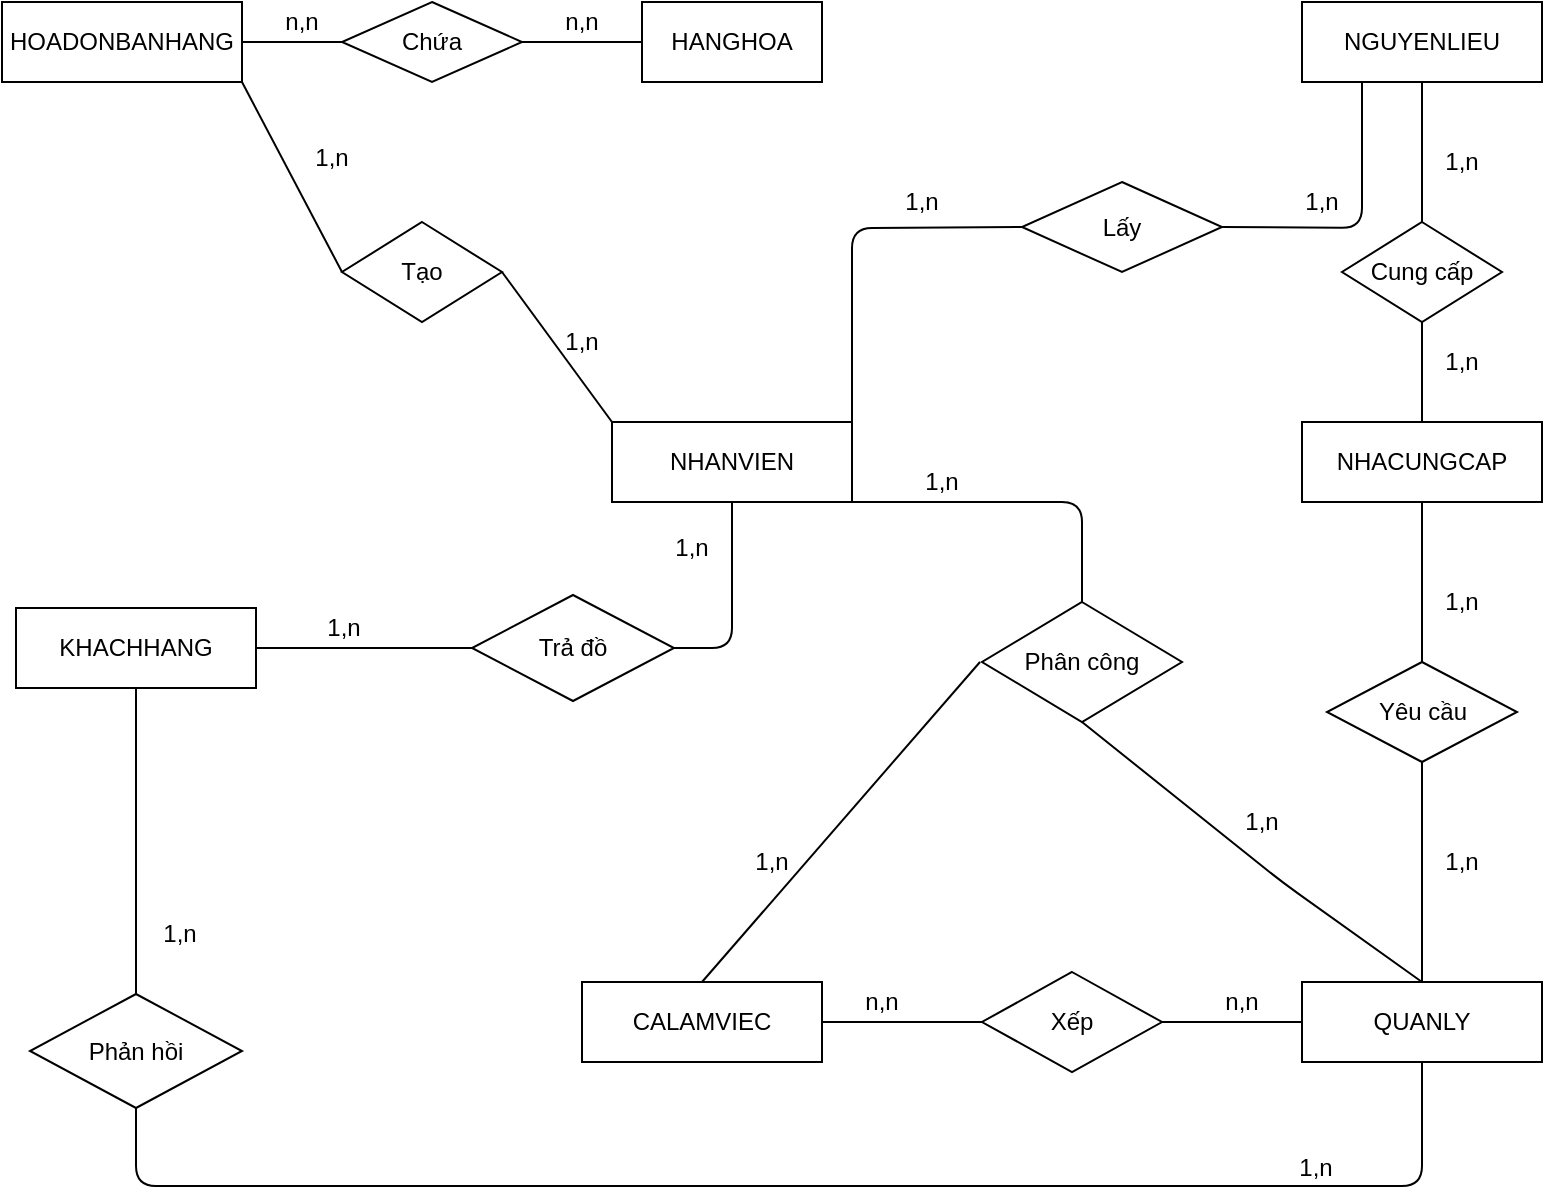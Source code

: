 <mxfile version="14.1.3" type="github">
  <diagram id="_luvdSTD__BYO-KGzidT" name="Page-1">
    <mxGraphModel dx="1186" dy="1045" grid="0" gridSize="10" guides="1" tooltips="1" connect="1" arrows="1" fold="1" page="0" pageScale="1" pageWidth="827" pageHeight="1169" math="0" shadow="0">
      <root>
        <mxCell id="0" />
        <mxCell id="1" parent="0" />
        <mxCell id="zBJNnqJArTvOOcfaqeSt-1" value="NHANVIEN" style="rounded=0;whiteSpace=wrap;html=1;" parent="1" vertex="1">
          <mxGeometry x="315" y="-120" width="120" height="40" as="geometry" />
        </mxCell>
        <mxCell id="zBJNnqJArTvOOcfaqeSt-3" value="HOADONBANHANG" style="rounded=0;whiteSpace=wrap;html=1;" parent="1" vertex="1">
          <mxGeometry x="10" y="-330" width="120" height="40" as="geometry" />
        </mxCell>
        <mxCell id="zBJNnqJArTvOOcfaqeSt-4" value="KHACHHANG" style="rounded=0;whiteSpace=wrap;html=1;" parent="1" vertex="1">
          <mxGeometry x="17" y="-27" width="120" height="40" as="geometry" />
        </mxCell>
        <mxCell id="zBJNnqJArTvOOcfaqeSt-6" value="CALAMVIEC" style="rounded=0;whiteSpace=wrap;html=1;" parent="1" vertex="1">
          <mxGeometry x="300" y="160" width="120" height="40" as="geometry" />
        </mxCell>
        <mxCell id="zBJNnqJArTvOOcfaqeSt-7" value="NHACUNGCAP" style="rounded=0;whiteSpace=wrap;html=1;" parent="1" vertex="1">
          <mxGeometry x="660" y="-120" width="120" height="40" as="geometry" />
        </mxCell>
        <mxCell id="zBJNnqJArTvOOcfaqeSt-9" value="HANGHOA" style="rounded=0;whiteSpace=wrap;html=1;" parent="1" vertex="1">
          <mxGeometry x="330" y="-330" width="90" height="40" as="geometry" />
        </mxCell>
        <mxCell id="zBJNnqJArTvOOcfaqeSt-11" value="Chứa" style="rhombus;whiteSpace=wrap;html=1;" parent="1" vertex="1">
          <mxGeometry x="180" y="-330" width="90" height="40" as="geometry" />
        </mxCell>
        <mxCell id="zBJNnqJArTvOOcfaqeSt-13" value="" style="endArrow=none;html=1;exitX=1;exitY=0.5;exitDx=0;exitDy=0;entryX=0;entryY=0.5;entryDx=0;entryDy=0;" parent="1" source="zBJNnqJArTvOOcfaqeSt-11" target="zBJNnqJArTvOOcfaqeSt-9" edge="1">
          <mxGeometry width="50" height="50" relative="1" as="geometry">
            <mxPoint x="240" y="-141" as="sourcePoint" />
            <mxPoint x="290" y="-191" as="targetPoint" />
          </mxGeometry>
        </mxCell>
        <mxCell id="zBJNnqJArTvOOcfaqeSt-14" value="" style="endArrow=none;html=1;exitX=1;exitY=0.5;exitDx=0;exitDy=0;" parent="1" source="zBJNnqJArTvOOcfaqeSt-3" target="zBJNnqJArTvOOcfaqeSt-11" edge="1">
          <mxGeometry width="50" height="50" relative="1" as="geometry">
            <mxPoint x="280" y="-130" as="sourcePoint" />
            <mxPoint x="330" y="-180" as="targetPoint" />
          </mxGeometry>
        </mxCell>
        <mxCell id="zBJNnqJArTvOOcfaqeSt-15" value="n,n" style="text;html=1;strokeColor=none;fillColor=none;align=center;verticalAlign=middle;whiteSpace=wrap;rounded=0;" parent="1" vertex="1">
          <mxGeometry x="140" y="-330" width="40" height="20" as="geometry" />
        </mxCell>
        <mxCell id="zBJNnqJArTvOOcfaqeSt-16" value="n,n" style="text;html=1;strokeColor=none;fillColor=none;align=center;verticalAlign=middle;whiteSpace=wrap;rounded=0;" parent="1" vertex="1">
          <mxGeometry x="280" y="-330" width="40" height="20" as="geometry" />
        </mxCell>
        <mxCell id="zBJNnqJArTvOOcfaqeSt-28" value="NGUYENLIEU" style="rounded=0;whiteSpace=wrap;html=1;" parent="1" vertex="1">
          <mxGeometry x="660" y="-330" width="120" height="40" as="geometry" />
        </mxCell>
        <mxCell id="zBJNnqJArTvOOcfaqeSt-29" value="Lấy" style="rhombus;whiteSpace=wrap;html=1;" parent="1" vertex="1">
          <mxGeometry x="520" y="-240" width="100" height="45" as="geometry" />
        </mxCell>
        <mxCell id="zBJNnqJArTvOOcfaqeSt-30" value="" style="endArrow=none;html=1;exitX=1;exitY=0.5;exitDx=0;exitDy=0;entryX=0;entryY=0.5;entryDx=0;entryDy=0;" parent="1" source="zBJNnqJArTvOOcfaqeSt-1" target="zBJNnqJArTvOOcfaqeSt-29" edge="1">
          <mxGeometry width="50" height="50" relative="1" as="geometry">
            <mxPoint x="450" y="-120" as="sourcePoint" />
            <mxPoint x="500" y="-170" as="targetPoint" />
            <Array as="points">
              <mxPoint x="435" y="-217" />
            </Array>
          </mxGeometry>
        </mxCell>
        <mxCell id="zBJNnqJArTvOOcfaqeSt-31" value="" style="endArrow=none;html=1;entryX=1;entryY=0.5;entryDx=0;entryDy=0;exitX=0.25;exitY=1;exitDx=0;exitDy=0;" parent="1" source="zBJNnqJArTvOOcfaqeSt-28" target="zBJNnqJArTvOOcfaqeSt-29" edge="1">
          <mxGeometry width="50" height="50" relative="1" as="geometry">
            <mxPoint x="450" y="-120" as="sourcePoint" />
            <mxPoint x="500" y="-170" as="targetPoint" />
            <Array as="points">
              <mxPoint x="690" y="-217" />
            </Array>
          </mxGeometry>
        </mxCell>
        <mxCell id="zBJNnqJArTvOOcfaqeSt-32" value="1,n" style="text;html=1;strokeColor=none;fillColor=none;align=center;verticalAlign=middle;whiteSpace=wrap;rounded=0;" parent="1" vertex="1">
          <mxGeometry x="450" y="-240" width="40" height="20" as="geometry" />
        </mxCell>
        <mxCell id="zBJNnqJArTvOOcfaqeSt-33" value="1,n" style="text;html=1;strokeColor=none;fillColor=none;align=center;verticalAlign=middle;whiteSpace=wrap;rounded=0;" parent="1" vertex="1">
          <mxGeometry x="650" y="-240" width="40" height="20" as="geometry" />
        </mxCell>
        <mxCell id="zBJNnqJArTvOOcfaqeSt-35" value="Cung cấp" style="rhombus;whiteSpace=wrap;html=1;" parent="1" vertex="1">
          <mxGeometry x="680" y="-220" width="80" height="50" as="geometry" />
        </mxCell>
        <mxCell id="zBJNnqJArTvOOcfaqeSt-37" value="" style="endArrow=none;html=1;entryX=0.5;entryY=1;entryDx=0;entryDy=0;exitX=0.5;exitY=0;exitDx=0;exitDy=0;" parent="1" source="zBJNnqJArTvOOcfaqeSt-7" target="zBJNnqJArTvOOcfaqeSt-35" edge="1">
          <mxGeometry width="50" height="50" relative="1" as="geometry">
            <mxPoint x="380" y="-40" as="sourcePoint" />
            <mxPoint x="430" y="-90" as="targetPoint" />
          </mxGeometry>
        </mxCell>
        <mxCell id="zBJNnqJArTvOOcfaqeSt-39" value="" style="endArrow=none;html=1;entryX=0.5;entryY=1;entryDx=0;entryDy=0;exitX=0.5;exitY=0;exitDx=0;exitDy=0;" parent="1" source="zBJNnqJArTvOOcfaqeSt-35" target="zBJNnqJArTvOOcfaqeSt-28" edge="1">
          <mxGeometry width="50" height="50" relative="1" as="geometry">
            <mxPoint x="380" y="-40" as="sourcePoint" />
            <mxPoint x="430" y="-90" as="targetPoint" />
          </mxGeometry>
        </mxCell>
        <mxCell id="zBJNnqJArTvOOcfaqeSt-40" value="1,n" style="text;html=1;strokeColor=none;fillColor=none;align=center;verticalAlign=middle;whiteSpace=wrap;rounded=0;" parent="1" vertex="1">
          <mxGeometry x="720" y="-260" width="40" height="20" as="geometry" />
        </mxCell>
        <mxCell id="zBJNnqJArTvOOcfaqeSt-41" value="1,n" style="text;html=1;strokeColor=none;fillColor=none;align=center;verticalAlign=middle;whiteSpace=wrap;rounded=0;" parent="1" vertex="1">
          <mxGeometry x="720" y="-160" width="40" height="20" as="geometry" />
        </mxCell>
        <mxCell id="zBJNnqJArTvOOcfaqeSt-42" value="Xếp" style="rhombus;whiteSpace=wrap;html=1;" parent="1" vertex="1">
          <mxGeometry x="500" y="155" width="90" height="50" as="geometry" />
        </mxCell>
        <mxCell id="zBJNnqJArTvOOcfaqeSt-44" value="QUANLY" style="rounded=0;whiteSpace=wrap;html=1;" parent="1" vertex="1">
          <mxGeometry x="660" y="160" width="120" height="40" as="geometry" />
        </mxCell>
        <mxCell id="zBJNnqJArTvOOcfaqeSt-46" value="" style="endArrow=none;html=1;entryX=0;entryY=0.5;entryDx=0;entryDy=0;exitX=1;exitY=0.5;exitDx=0;exitDy=0;" parent="1" source="zBJNnqJArTvOOcfaqeSt-6" target="zBJNnqJArTvOOcfaqeSt-42" edge="1">
          <mxGeometry width="50" height="50" relative="1" as="geometry">
            <mxPoint x="320" y="-30" as="sourcePoint" />
            <mxPoint x="370" y="-80" as="targetPoint" />
          </mxGeometry>
        </mxCell>
        <mxCell id="zBJNnqJArTvOOcfaqeSt-47" value="" style="endArrow=none;html=1;entryX=0;entryY=0.5;entryDx=0;entryDy=0;exitX=1;exitY=0.5;exitDx=0;exitDy=0;" parent="1" source="zBJNnqJArTvOOcfaqeSt-42" target="zBJNnqJArTvOOcfaqeSt-44" edge="1">
          <mxGeometry width="50" height="50" relative="1" as="geometry">
            <mxPoint x="320" y="-30" as="sourcePoint" />
            <mxPoint x="370" y="-80" as="targetPoint" />
          </mxGeometry>
        </mxCell>
        <mxCell id="zBJNnqJArTvOOcfaqeSt-48" value="n,n" style="text;html=1;strokeColor=none;fillColor=none;align=center;verticalAlign=middle;whiteSpace=wrap;rounded=0;" parent="1" vertex="1">
          <mxGeometry x="430" y="160" width="40" height="20" as="geometry" />
        </mxCell>
        <mxCell id="zBJNnqJArTvOOcfaqeSt-49" value="n,n" style="text;html=1;strokeColor=none;fillColor=none;align=center;verticalAlign=middle;whiteSpace=wrap;rounded=0;" parent="1" vertex="1">
          <mxGeometry x="610" y="160" width="40" height="20" as="geometry" />
        </mxCell>
        <mxCell id="zBJNnqJArTvOOcfaqeSt-50" value="Yêu cầu" style="rhombus;whiteSpace=wrap;html=1;" parent="1" vertex="1">
          <mxGeometry x="672.5" width="95" height="50" as="geometry" />
        </mxCell>
        <mxCell id="zBJNnqJArTvOOcfaqeSt-51" value="" style="endArrow=none;html=1;entryX=0.5;entryY=1;entryDx=0;entryDy=0;exitX=0.5;exitY=0;exitDx=0;exitDy=0;" parent="1" source="zBJNnqJArTvOOcfaqeSt-50" target="zBJNnqJArTvOOcfaqeSt-7" edge="1">
          <mxGeometry width="50" height="50" relative="1" as="geometry">
            <mxPoint x="440" y="-30" as="sourcePoint" />
            <mxPoint x="490" y="-80" as="targetPoint" />
          </mxGeometry>
        </mxCell>
        <mxCell id="zBJNnqJArTvOOcfaqeSt-52" value="" style="endArrow=none;html=1;entryX=0.5;entryY=1;entryDx=0;entryDy=0;exitX=0.5;exitY=0;exitDx=0;exitDy=0;" parent="1" source="zBJNnqJArTvOOcfaqeSt-44" target="zBJNnqJArTvOOcfaqeSt-50" edge="1">
          <mxGeometry width="50" height="50" relative="1" as="geometry">
            <mxPoint x="440" y="-30" as="sourcePoint" />
            <mxPoint x="490" y="-80" as="targetPoint" />
          </mxGeometry>
        </mxCell>
        <mxCell id="zBJNnqJArTvOOcfaqeSt-53" value="1,n" style="text;html=1;strokeColor=none;fillColor=none;align=center;verticalAlign=middle;whiteSpace=wrap;rounded=0;" parent="1" vertex="1">
          <mxGeometry x="720" y="-40" width="40" height="20" as="geometry" />
        </mxCell>
        <mxCell id="zBJNnqJArTvOOcfaqeSt-54" value="1,n" style="text;html=1;strokeColor=none;fillColor=none;align=center;verticalAlign=middle;whiteSpace=wrap;rounded=0;" parent="1" vertex="1">
          <mxGeometry x="720" y="90" width="40" height="20" as="geometry" />
        </mxCell>
        <mxCell id="zBJNnqJArTvOOcfaqeSt-63" value="Phân công" style="rhombus;whiteSpace=wrap;html=1;" parent="1" vertex="1">
          <mxGeometry x="500" y="-30" width="100" height="60" as="geometry" />
        </mxCell>
        <mxCell id="zBJNnqJArTvOOcfaqeSt-64" value="" style="endArrow=none;html=1;entryX=0.75;entryY=1;entryDx=0;entryDy=0;exitX=0.5;exitY=0;exitDx=0;exitDy=0;" parent="1" source="zBJNnqJArTvOOcfaqeSt-63" target="zBJNnqJArTvOOcfaqeSt-1" edge="1">
          <mxGeometry width="50" height="50" relative="1" as="geometry">
            <mxPoint x="360" y="-10" as="sourcePoint" />
            <mxPoint x="410" y="-60" as="targetPoint" />
            <Array as="points">
              <mxPoint x="550" y="-80" />
            </Array>
          </mxGeometry>
        </mxCell>
        <mxCell id="zBJNnqJArTvOOcfaqeSt-65" value="" style="endArrow=none;html=1;entryX=0.5;entryY=1;entryDx=0;entryDy=0;" parent="1" target="zBJNnqJArTvOOcfaqeSt-63" edge="1">
          <mxGeometry width="50" height="50" relative="1" as="geometry">
            <mxPoint x="720" y="160" as="sourcePoint" />
            <mxPoint x="410" y="-60" as="targetPoint" />
            <Array as="points">
              <mxPoint x="650" y="110" />
            </Array>
          </mxGeometry>
        </mxCell>
        <mxCell id="zBJNnqJArTvOOcfaqeSt-66" value="1,n" style="text;html=1;strokeColor=none;fillColor=none;align=center;verticalAlign=middle;whiteSpace=wrap;rounded=0;" parent="1" vertex="1">
          <mxGeometry x="460" y="-100" width="40" height="20" as="geometry" />
        </mxCell>
        <mxCell id="zBJNnqJArTvOOcfaqeSt-68" value="1,n" style="text;html=1;strokeColor=none;fillColor=none;align=center;verticalAlign=middle;whiteSpace=wrap;rounded=0;" parent="1" vertex="1">
          <mxGeometry x="620" y="70" width="40" height="20" as="geometry" />
        </mxCell>
        <mxCell id="zBJNnqJArTvOOcfaqeSt-79" value="Tạo" style="rhombus;whiteSpace=wrap;html=1;" parent="1" vertex="1">
          <mxGeometry x="180" y="-220" width="80" height="50" as="geometry" />
        </mxCell>
        <mxCell id="zBJNnqJArTvOOcfaqeSt-85" value="" style="endArrow=none;html=1;exitX=1;exitY=0.5;exitDx=0;exitDy=0;entryX=0;entryY=0;entryDx=0;entryDy=0;" parent="1" source="zBJNnqJArTvOOcfaqeSt-79" target="zBJNnqJArTvOOcfaqeSt-1" edge="1">
          <mxGeometry width="50" height="50" relative="1" as="geometry">
            <mxPoint x="300" y="10" as="sourcePoint" />
            <mxPoint x="350" y="-40" as="targetPoint" />
          </mxGeometry>
        </mxCell>
        <mxCell id="zBJNnqJArTvOOcfaqeSt-86" value="" style="endArrow=none;html=1;exitX=1;exitY=1;exitDx=0;exitDy=0;entryX=0;entryY=0.5;entryDx=0;entryDy=0;" parent="1" source="zBJNnqJArTvOOcfaqeSt-3" target="zBJNnqJArTvOOcfaqeSt-79" edge="1">
          <mxGeometry width="50" height="50" relative="1" as="geometry">
            <mxPoint x="300" y="10" as="sourcePoint" />
            <mxPoint x="350" y="-40" as="targetPoint" />
          </mxGeometry>
        </mxCell>
        <mxCell id="zBJNnqJArTvOOcfaqeSt-87" value="1,n" style="text;html=1;strokeColor=none;fillColor=none;align=center;verticalAlign=middle;whiteSpace=wrap;rounded=0;" parent="1" vertex="1">
          <mxGeometry x="280" y="-170" width="40" height="20" as="geometry" />
        </mxCell>
        <mxCell id="zBJNnqJArTvOOcfaqeSt-88" value="1,n" style="text;html=1;strokeColor=none;fillColor=none;align=center;verticalAlign=middle;whiteSpace=wrap;rounded=0;" parent="1" vertex="1">
          <mxGeometry x="155" y="-262" width="40" height="20" as="geometry" />
        </mxCell>
        <mxCell id="7HIa2qU4h1kdcFGVqVgo-1" value="" style="endArrow=none;html=1;exitX=0.5;exitY=0;exitDx=0;exitDy=0;" edge="1" parent="1" source="zBJNnqJArTvOOcfaqeSt-6">
          <mxGeometry width="50" height="50" relative="1" as="geometry">
            <mxPoint x="369" y="-83" as="sourcePoint" />
            <mxPoint x="499" as="targetPoint" />
          </mxGeometry>
        </mxCell>
        <mxCell id="7HIa2qU4h1kdcFGVqVgo-2" value="1,n" style="text;html=1;strokeColor=none;fillColor=none;align=center;verticalAlign=middle;whiteSpace=wrap;rounded=0;" vertex="1" parent="1">
          <mxGeometry x="375" y="90" width="40" height="20" as="geometry" />
        </mxCell>
        <mxCell id="7HIa2qU4h1kdcFGVqVgo-4" value="" style="endArrow=none;html=1;entryX=0.5;entryY=1;entryDx=0;entryDy=0;" edge="1" parent="1" source="7HIa2qU4h1kdcFGVqVgo-3" target="zBJNnqJArTvOOcfaqeSt-4">
          <mxGeometry width="50" height="50" relative="1" as="geometry">
            <mxPoint x="78" y="162" as="sourcePoint" />
            <mxPoint x="421" y="24" as="targetPoint" />
          </mxGeometry>
        </mxCell>
        <mxCell id="7HIa2qU4h1kdcFGVqVgo-5" value="" style="endArrow=none;html=1;entryX=0.5;entryY=1;entryDx=0;entryDy=0;" edge="1" parent="1" source="7HIa2qU4h1kdcFGVqVgo-3" target="zBJNnqJArTvOOcfaqeSt-44">
          <mxGeometry width="50" height="50" relative="1" as="geometry">
            <mxPoint x="77" y="113" as="sourcePoint" />
            <mxPoint x="421" y="24" as="targetPoint" />
            <Array as="points">
              <mxPoint x="77" y="262" />
              <mxPoint x="720" y="262" />
            </Array>
          </mxGeometry>
        </mxCell>
        <mxCell id="7HIa2qU4h1kdcFGVqVgo-3" value="Phản hồi" style="rhombus;whiteSpace=wrap;html=1;" vertex="1" parent="1">
          <mxGeometry x="24" y="166" width="106" height="57" as="geometry" />
        </mxCell>
        <mxCell id="7HIa2qU4h1kdcFGVqVgo-6" value="" style="endArrow=none;html=1;entryX=0.5;entryY=1;entryDx=0;entryDy=0;exitX=0.5;exitY=1;exitDx=0;exitDy=0;" edge="1" parent="1" source="7HIa2qU4h1kdcFGVqVgo-3" target="7HIa2qU4h1kdcFGVqVgo-3">
          <mxGeometry width="50" height="50" relative="1" as="geometry">
            <mxPoint x="77" y="113" as="sourcePoint" />
            <mxPoint x="720" y="200" as="targetPoint" />
            <Array as="points" />
          </mxGeometry>
        </mxCell>
        <mxCell id="7HIa2qU4h1kdcFGVqVgo-7" value="1,n" style="text;html=1;strokeColor=none;fillColor=none;align=center;verticalAlign=middle;whiteSpace=wrap;rounded=0;" vertex="1" parent="1">
          <mxGeometry x="335" y="-67" width="40" height="20" as="geometry" />
        </mxCell>
        <mxCell id="7HIa2qU4h1kdcFGVqVgo-8" value="1,n" style="text;html=1;strokeColor=none;fillColor=none;align=center;verticalAlign=middle;whiteSpace=wrap;rounded=0;" vertex="1" parent="1">
          <mxGeometry x="161" y="-27" width="40" height="20" as="geometry" />
        </mxCell>
        <mxCell id="7HIa2qU4h1kdcFGVqVgo-9" value="1,n" style="text;html=1;strokeColor=none;fillColor=none;align=center;verticalAlign=middle;whiteSpace=wrap;rounded=0;" vertex="1" parent="1">
          <mxGeometry x="647" y="243" width="40" height="20" as="geometry" />
        </mxCell>
        <mxCell id="7HIa2qU4h1kdcFGVqVgo-10" value="1,n" style="text;html=1;strokeColor=none;fillColor=none;align=center;verticalAlign=middle;whiteSpace=wrap;rounded=0;" vertex="1" parent="1">
          <mxGeometry x="79" y="126" width="40" height="20" as="geometry" />
        </mxCell>
        <mxCell id="7HIa2qU4h1kdcFGVqVgo-11" value="Trả đồ" style="rhombus;whiteSpace=wrap;html=1;" vertex="1" parent="1">
          <mxGeometry x="245" y="-33.5" width="101" height="53" as="geometry" />
        </mxCell>
        <mxCell id="7HIa2qU4h1kdcFGVqVgo-12" value="" style="endArrow=none;html=1;exitX=1;exitY=0.5;exitDx=0;exitDy=0;entryX=0;entryY=0.5;entryDx=0;entryDy=0;" edge="1" parent="1" source="zBJNnqJArTvOOcfaqeSt-4" target="7HIa2qU4h1kdcFGVqVgo-11">
          <mxGeometry width="50" height="50" relative="1" as="geometry">
            <mxPoint x="373" y="-30" as="sourcePoint" />
            <mxPoint x="423" y="-80" as="targetPoint" />
          </mxGeometry>
        </mxCell>
        <mxCell id="7HIa2qU4h1kdcFGVqVgo-13" value="" style="endArrow=none;html=1;exitX=1;exitY=0.5;exitDx=0;exitDy=0;entryX=0.5;entryY=1;entryDx=0;entryDy=0;" edge="1" parent="1" source="7HIa2qU4h1kdcFGVqVgo-11" target="zBJNnqJArTvOOcfaqeSt-1">
          <mxGeometry width="50" height="50" relative="1" as="geometry">
            <mxPoint x="373" y="-30" as="sourcePoint" />
            <mxPoint x="423" y="-80" as="targetPoint" />
            <Array as="points">
              <mxPoint x="375" y="-7" />
            </Array>
          </mxGeometry>
        </mxCell>
      </root>
    </mxGraphModel>
  </diagram>
</mxfile>

